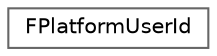 digraph "Graphical Class Hierarchy"
{
 // INTERACTIVE_SVG=YES
 // LATEX_PDF_SIZE
  bgcolor="transparent";
  edge [fontname=Helvetica,fontsize=10,labelfontname=Helvetica,labelfontsize=10];
  node [fontname=Helvetica,fontsize=10,shape=box,height=0.2,width=0.4];
  rankdir="LR";
  Node0 [id="Node000000",label="FPlatformUserId",height=0.2,width=0.4,color="grey40", fillcolor="white", style="filled",URL="$db/d29/structFPlatformUserId.html",tooltip="Handle that defines a local user on this platform."];
}
